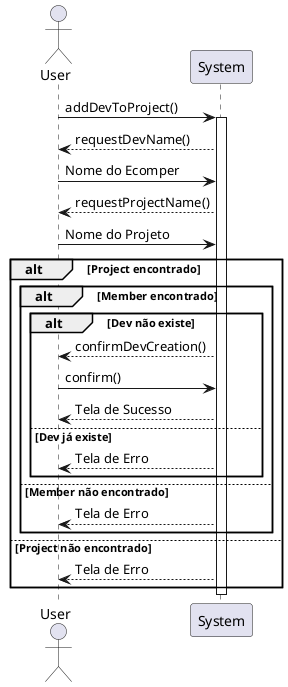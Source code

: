 @startuml
actor User
participant "System" as System

User -> System : addDevToProject()
activate System

System --> User : requestDevName()
User -> System : Nome do Ecomper

System --> User : requestProjectName()
User -> System : Nome do Projeto

alt Project encontrado
    alt Member encontrado
        alt Dev não existe
            System --> User : confirmDevCreation()
            User -> System : confirm()

            System --> User : Tela de Sucesso
        else Dev já existe
            System --> User : Tela de Erro
        end
    else Member não encontrado
        System --> User : Tela de Erro
    end
else Project não encontrado
    System --> User : Tela de Erro
end

deactivate System
@enduml
